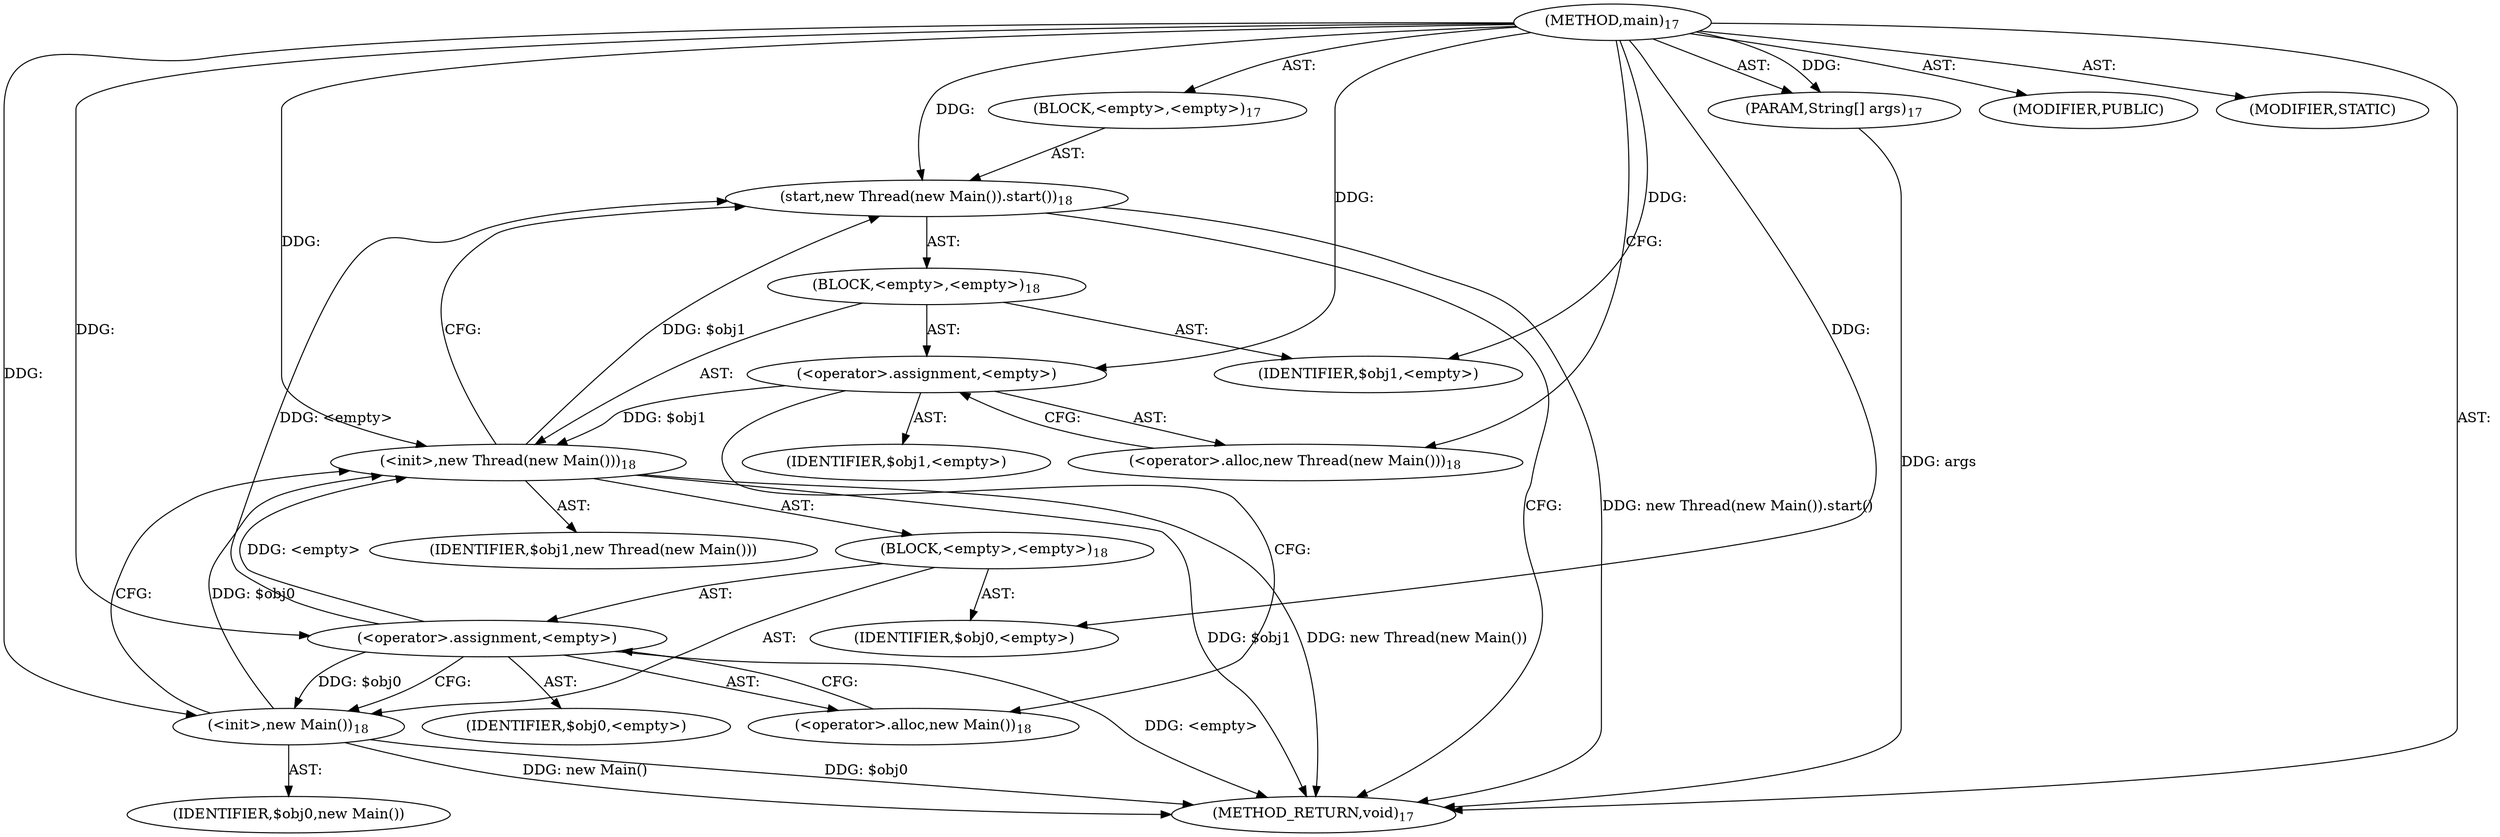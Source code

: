 digraph "main" {  
"50" [label = <(METHOD,main)<SUB>17</SUB>> ]
"51" [label = <(PARAM,String[] args)<SUB>17</SUB>> ]
"52" [label = <(BLOCK,&lt;empty&gt;,&lt;empty&gt;)<SUB>17</SUB>> ]
"53" [label = <(start,new Thread(new Main()).start())<SUB>18</SUB>> ]
"54" [label = <(BLOCK,&lt;empty&gt;,&lt;empty&gt;)<SUB>18</SUB>> ]
"55" [label = <(&lt;operator&gt;.assignment,&lt;empty&gt;)> ]
"56" [label = <(IDENTIFIER,$obj1,&lt;empty&gt;)> ]
"57" [label = <(&lt;operator&gt;.alloc,new Thread(new Main()))<SUB>18</SUB>> ]
"58" [label = <(&lt;init&gt;,new Thread(new Main()))<SUB>18</SUB>> ]
"59" [label = <(IDENTIFIER,$obj1,new Thread(new Main()))> ]
"60" [label = <(BLOCK,&lt;empty&gt;,&lt;empty&gt;)<SUB>18</SUB>> ]
"61" [label = <(&lt;operator&gt;.assignment,&lt;empty&gt;)> ]
"62" [label = <(IDENTIFIER,$obj0,&lt;empty&gt;)> ]
"63" [label = <(&lt;operator&gt;.alloc,new Main())<SUB>18</SUB>> ]
"64" [label = <(&lt;init&gt;,new Main())<SUB>18</SUB>> ]
"65" [label = <(IDENTIFIER,$obj0,new Main())> ]
"66" [label = <(IDENTIFIER,$obj0,&lt;empty&gt;)> ]
"67" [label = <(IDENTIFIER,$obj1,&lt;empty&gt;)> ]
"68" [label = <(MODIFIER,PUBLIC)> ]
"69" [label = <(MODIFIER,STATIC)> ]
"70" [label = <(METHOD_RETURN,void)<SUB>17</SUB>> ]
  "50" -> "51"  [ label = "AST: "] 
  "50" -> "52"  [ label = "AST: "] 
  "50" -> "68"  [ label = "AST: "] 
  "50" -> "69"  [ label = "AST: "] 
  "50" -> "70"  [ label = "AST: "] 
  "52" -> "53"  [ label = "AST: "] 
  "53" -> "54"  [ label = "AST: "] 
  "54" -> "55"  [ label = "AST: "] 
  "54" -> "58"  [ label = "AST: "] 
  "54" -> "67"  [ label = "AST: "] 
  "55" -> "56"  [ label = "AST: "] 
  "55" -> "57"  [ label = "AST: "] 
  "58" -> "59"  [ label = "AST: "] 
  "58" -> "60"  [ label = "AST: "] 
  "60" -> "61"  [ label = "AST: "] 
  "60" -> "64"  [ label = "AST: "] 
  "60" -> "66"  [ label = "AST: "] 
  "61" -> "62"  [ label = "AST: "] 
  "61" -> "63"  [ label = "AST: "] 
  "64" -> "65"  [ label = "AST: "] 
  "53" -> "70"  [ label = "CFG: "] 
  "55" -> "63"  [ label = "CFG: "] 
  "58" -> "53"  [ label = "CFG: "] 
  "57" -> "55"  [ label = "CFG: "] 
  "61" -> "64"  [ label = "CFG: "] 
  "64" -> "58"  [ label = "CFG: "] 
  "63" -> "61"  [ label = "CFG: "] 
  "50" -> "57"  [ label = "CFG: "] 
  "51" -> "70"  [ label = "DDG: args"] 
  "58" -> "70"  [ label = "DDG: $obj1"] 
  "61" -> "70"  [ label = "DDG: &lt;empty&gt;"] 
  "64" -> "70"  [ label = "DDG: $obj0"] 
  "64" -> "70"  [ label = "DDG: new Main()"] 
  "58" -> "70"  [ label = "DDG: new Thread(new Main())"] 
  "53" -> "70"  [ label = "DDG: new Thread(new Main()).start()"] 
  "50" -> "51"  [ label = "DDG: "] 
  "61" -> "53"  [ label = "DDG: &lt;empty&gt;"] 
  "58" -> "53"  [ label = "DDG: $obj1"] 
  "50" -> "53"  [ label = "DDG: "] 
  "50" -> "55"  [ label = "DDG: "] 
  "50" -> "67"  [ label = "DDG: "] 
  "55" -> "58"  [ label = "DDG: $obj1"] 
  "50" -> "58"  [ label = "DDG: "] 
  "61" -> "58"  [ label = "DDG: &lt;empty&gt;"] 
  "64" -> "58"  [ label = "DDG: $obj0"] 
  "50" -> "61"  [ label = "DDG: "] 
  "50" -> "66"  [ label = "DDG: "] 
  "61" -> "64"  [ label = "DDG: $obj0"] 
  "50" -> "64"  [ label = "DDG: "] 
}
